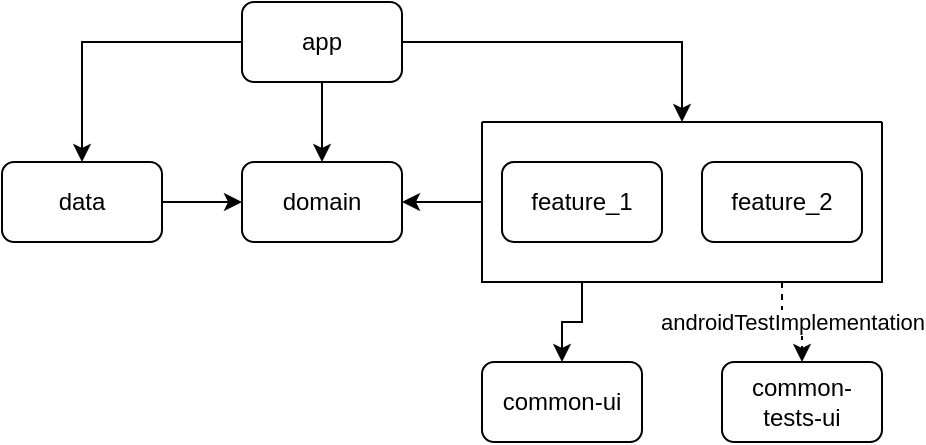 <mxfile version="21.1.5" type="device">
  <diagram name="Page-1" id="GaNG6oDGA1Vz8KuoANm3">
    <mxGraphModel dx="977" dy="575" grid="1" gridSize="10" guides="1" tooltips="1" connect="1" arrows="1" fold="1" page="1" pageScale="1" pageWidth="850" pageHeight="1100" math="0" shadow="0">
      <root>
        <mxCell id="0" />
        <mxCell id="1" parent="0" />
        <mxCell id="D6WeLkeTT-jsbDda0XaH-23" style="edgeStyle=orthogonalEdgeStyle;rounded=0;orthogonalLoop=1;jettySize=auto;html=1;exitX=0.5;exitY=1;exitDx=0;exitDy=0;entryX=0.5;entryY=0;entryDx=0;entryDy=0;fontFamily=Helvetica;fontSize=11;fontColor=default;" edge="1" parent="1" source="D6WeLkeTT-jsbDda0XaH-1" target="D6WeLkeTT-jsbDda0XaH-5">
          <mxGeometry relative="1" as="geometry" />
        </mxCell>
        <mxCell id="D6WeLkeTT-jsbDda0XaH-24" style="edgeStyle=orthogonalEdgeStyle;rounded=0;orthogonalLoop=1;jettySize=auto;html=1;exitX=0;exitY=0.5;exitDx=0;exitDy=0;entryX=0.5;entryY=0;entryDx=0;entryDy=0;fontFamily=Helvetica;fontSize=11;fontColor=default;" edge="1" parent="1" source="D6WeLkeTT-jsbDda0XaH-1" target="D6WeLkeTT-jsbDda0XaH-4">
          <mxGeometry relative="1" as="geometry" />
        </mxCell>
        <mxCell id="D6WeLkeTT-jsbDda0XaH-25" style="edgeStyle=orthogonalEdgeStyle;rounded=0;orthogonalLoop=1;jettySize=auto;html=1;exitX=1;exitY=0.5;exitDx=0;exitDy=0;entryX=0.5;entryY=0;entryDx=0;entryDy=0;fontFamily=Helvetica;fontSize=11;fontColor=default;" edge="1" parent="1" source="D6WeLkeTT-jsbDda0XaH-1" target="D6WeLkeTT-jsbDda0XaH-6">
          <mxGeometry relative="1" as="geometry" />
        </mxCell>
        <mxCell id="D6WeLkeTT-jsbDda0XaH-1" value="app" style="rounded=1;whiteSpace=wrap;html=1;" vertex="1" parent="1">
          <mxGeometry x="320" y="160" width="80" height="40" as="geometry" />
        </mxCell>
        <mxCell id="D6WeLkeTT-jsbDda0XaH-2" value="common-ui" style="rounded=1;whiteSpace=wrap;html=1;" vertex="1" parent="1">
          <mxGeometry x="440" y="340" width="80" height="40" as="geometry" />
        </mxCell>
        <mxCell id="D6WeLkeTT-jsbDda0XaH-3" value="common-tests-ui" style="rounded=1;whiteSpace=wrap;html=1;" vertex="1" parent="1">
          <mxGeometry x="560" y="340" width="80" height="40" as="geometry" />
        </mxCell>
        <mxCell id="D6WeLkeTT-jsbDda0XaH-17" style="edgeStyle=orthogonalEdgeStyle;rounded=0;orthogonalLoop=1;jettySize=auto;html=1;exitX=1;exitY=0.5;exitDx=0;exitDy=0;entryX=0;entryY=0.5;entryDx=0;entryDy=0;" edge="1" parent="1" source="D6WeLkeTT-jsbDda0XaH-4" target="D6WeLkeTT-jsbDda0XaH-5">
          <mxGeometry relative="1" as="geometry" />
        </mxCell>
        <mxCell id="D6WeLkeTT-jsbDda0XaH-4" value="data" style="rounded=1;whiteSpace=wrap;html=1;" vertex="1" parent="1">
          <mxGeometry x="200" y="240" width="80" height="40" as="geometry" />
        </mxCell>
        <mxCell id="D6WeLkeTT-jsbDda0XaH-5" value="domain" style="rounded=1;whiteSpace=wrap;html=1;" vertex="1" parent="1">
          <mxGeometry x="320" y="240" width="80" height="40" as="geometry" />
        </mxCell>
        <mxCell id="D6WeLkeTT-jsbDda0XaH-16" style="edgeStyle=orthogonalEdgeStyle;rounded=0;orthogonalLoop=1;jettySize=auto;html=1;exitX=0;exitY=0.5;exitDx=0;exitDy=0;entryX=1;entryY=0.5;entryDx=0;entryDy=0;" edge="1" parent="1" source="D6WeLkeTT-jsbDda0XaH-6" target="D6WeLkeTT-jsbDda0XaH-5">
          <mxGeometry relative="1" as="geometry" />
        </mxCell>
        <mxCell id="D6WeLkeTT-jsbDda0XaH-21" style="edgeStyle=orthogonalEdgeStyle;rounded=0;orthogonalLoop=1;jettySize=auto;html=1;exitX=0.25;exitY=1;exitDx=0;exitDy=0;entryX=0.5;entryY=0;entryDx=0;entryDy=0;fontFamily=Helvetica;fontSize=11;fontColor=default;" edge="1" parent="1" source="D6WeLkeTT-jsbDda0XaH-6" target="D6WeLkeTT-jsbDda0XaH-2">
          <mxGeometry relative="1" as="geometry" />
        </mxCell>
        <mxCell id="D6WeLkeTT-jsbDda0XaH-22" value="androidTestImplementation" style="edgeStyle=orthogonalEdgeStyle;rounded=0;orthogonalLoop=1;jettySize=auto;html=1;exitX=0.75;exitY=1;exitDx=0;exitDy=0;entryX=0.5;entryY=0;entryDx=0;entryDy=0;fontFamily=Helvetica;fontSize=11;fontColor=default;dashed=1;" edge="1" parent="1" source="D6WeLkeTT-jsbDda0XaH-6" target="D6WeLkeTT-jsbDda0XaH-3">
          <mxGeometry relative="1" as="geometry" />
        </mxCell>
        <mxCell id="D6WeLkeTT-jsbDda0XaH-6" value="" style="swimlane;startSize=0;" vertex="1" parent="1">
          <mxGeometry x="440" y="220" width="200" height="80" as="geometry">
            <mxRectangle x="600" y="240" width="80" height="40" as="alternateBounds" />
          </mxGeometry>
        </mxCell>
        <mxCell id="D6WeLkeTT-jsbDda0XaH-10" value="feature_1" style="rounded=1;whiteSpace=wrap;html=1;" vertex="1" parent="D6WeLkeTT-jsbDda0XaH-6">
          <mxGeometry x="10" y="20" width="80" height="40" as="geometry" />
        </mxCell>
        <mxCell id="D6WeLkeTT-jsbDda0XaH-11" value="feature_2" style="rounded=1;whiteSpace=wrap;html=1;" vertex="1" parent="D6WeLkeTT-jsbDda0XaH-6">
          <mxGeometry x="110" y="20" width="80" height="40" as="geometry" />
        </mxCell>
      </root>
    </mxGraphModel>
  </diagram>
</mxfile>
